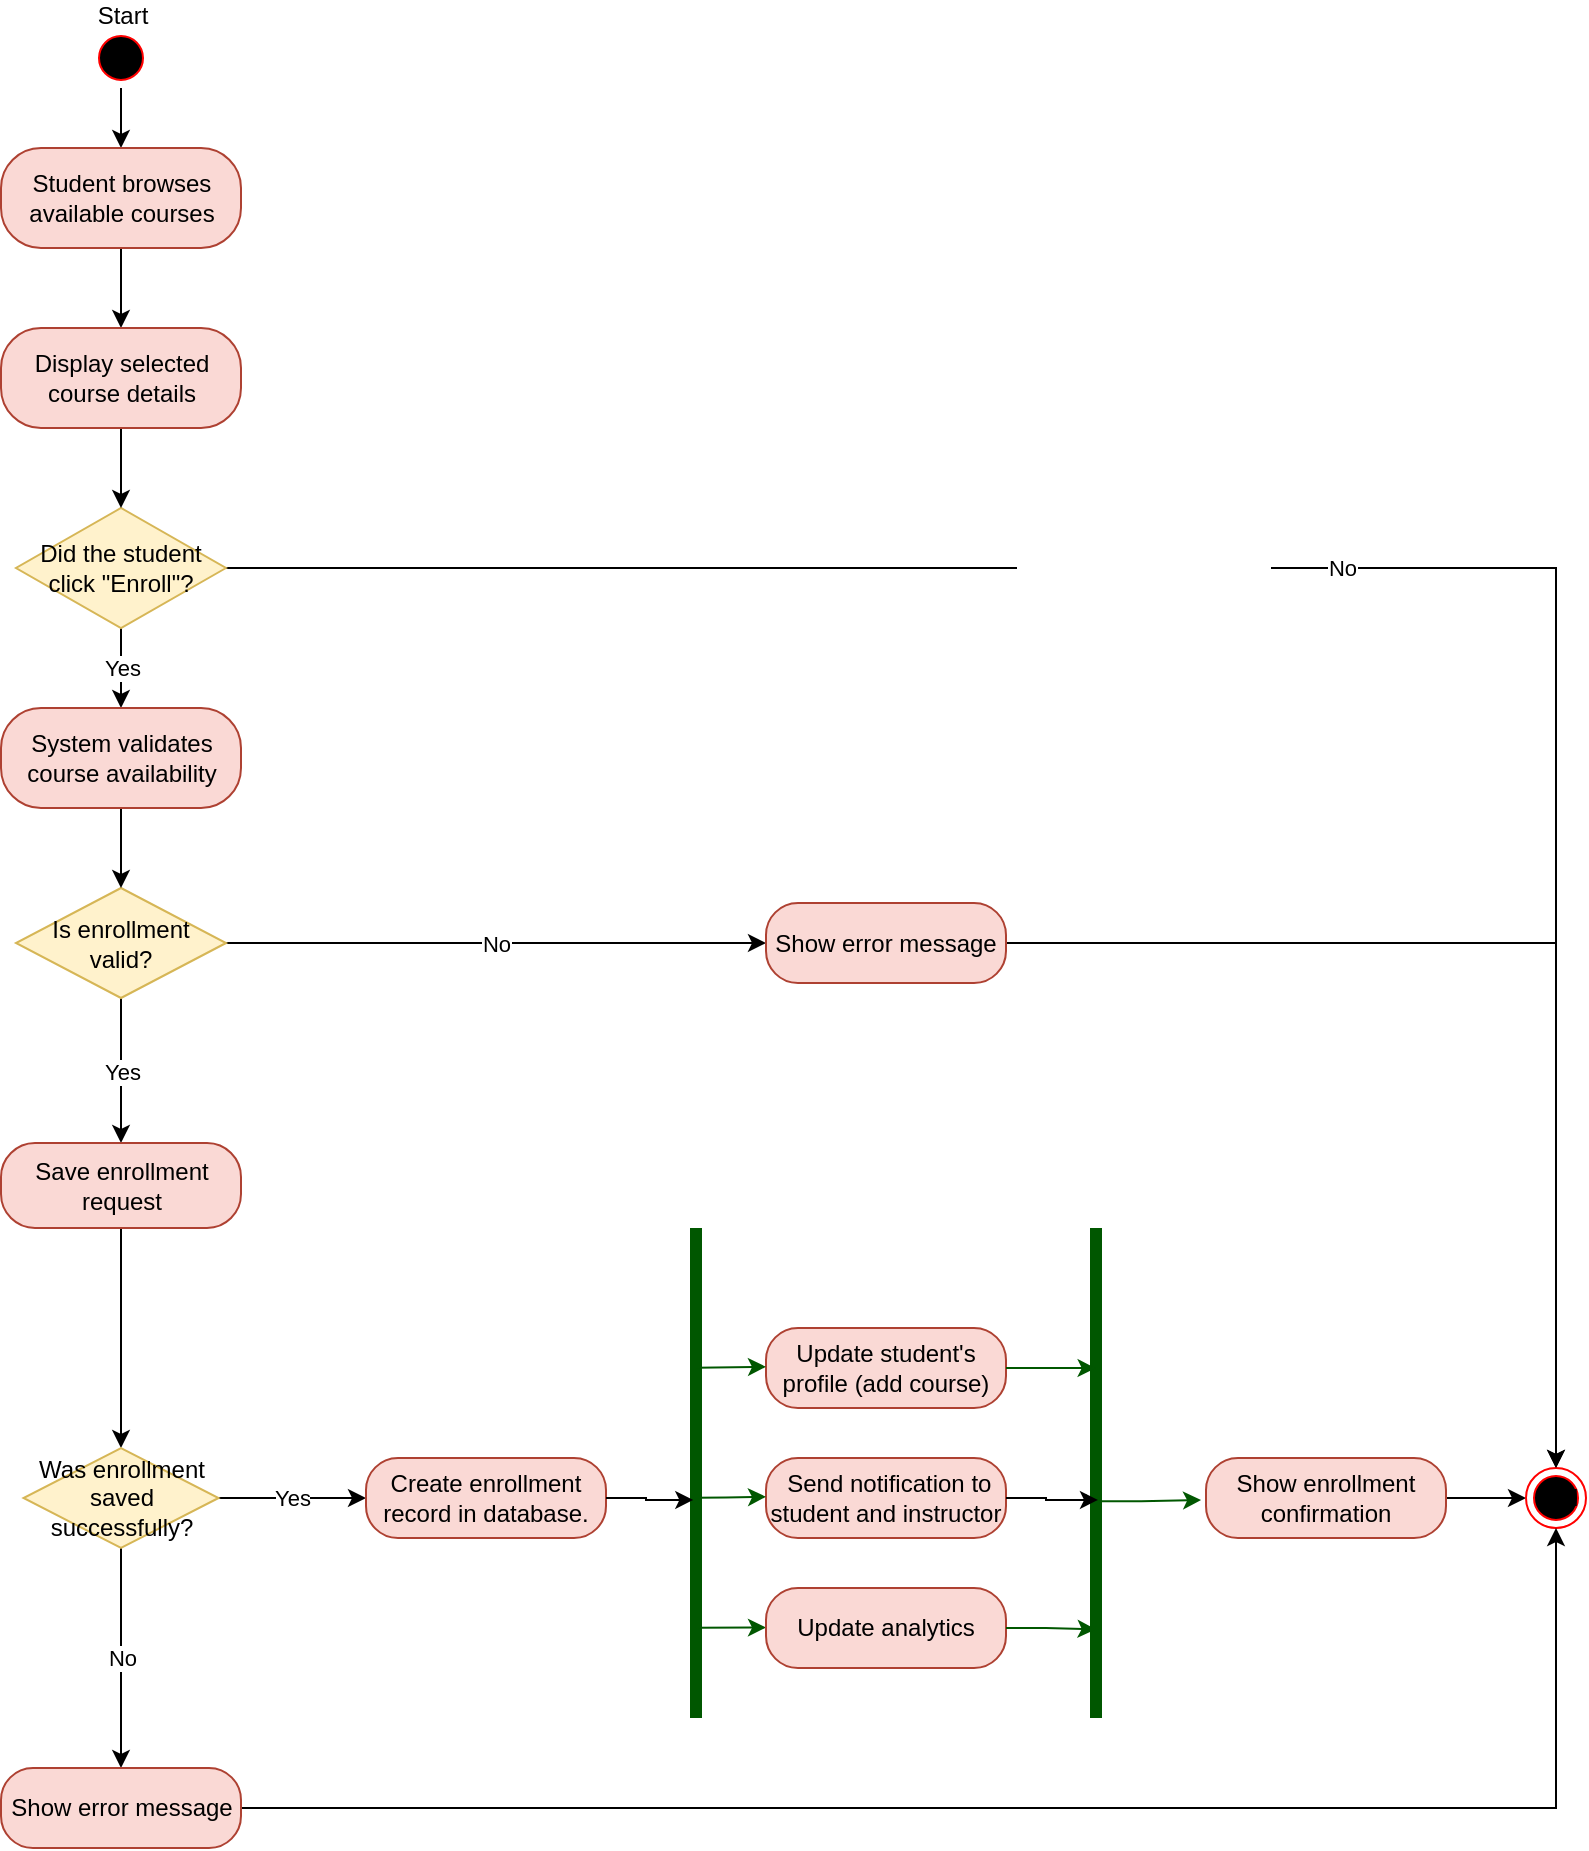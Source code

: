 <mxfile version="28.2.8">
  <diagram name="Page-1" id="ZGw6WwbpmBr4HGPOoWfA">
    <mxGraphModel dx="1674" dy="914" grid="1" gridSize="10" guides="1" tooltips="1" connect="1" arrows="1" fold="1" page="1" pageScale="1" pageWidth="850" pageHeight="1100" math="0" shadow="0">
      <root>
        <mxCell id="0" />
        <mxCell id="1" parent="0" />
        <mxCell id="z5jzKdm0otkhCUFOz11k-105" style="edgeStyle=orthogonalEdgeStyle;rounded=0;orthogonalLoop=1;jettySize=auto;html=1;exitX=0.5;exitY=1;exitDx=0;exitDy=0;entryX=0.5;entryY=0;entryDx=0;entryDy=0;" edge="1" parent="1" source="z5jzKdm0otkhCUFOz11k-9" target="z5jzKdm0otkhCUFOz11k-13">
          <mxGeometry relative="1" as="geometry" />
        </mxCell>
        <mxCell id="z5jzKdm0otkhCUFOz11k-9" value="Start&lt;div&gt;&lt;br&gt;&lt;/div&gt;&lt;div&gt;&lt;br&gt;&lt;div&gt;&lt;br&gt;&lt;/div&gt;&lt;/div&gt;" style="ellipse;html=1;shape=startState;fillColor=#000000;strokeColor=#ff0000;" vertex="1" parent="1">
          <mxGeometry x="82.5" y="50" width="30" height="30" as="geometry" />
        </mxCell>
        <mxCell id="z5jzKdm0otkhCUFOz11k-143" style="edgeStyle=orthogonalEdgeStyle;rounded=0;orthogonalLoop=1;jettySize=auto;html=1;exitX=0.5;exitY=1;exitDx=0;exitDy=0;entryX=0.5;entryY=0;entryDx=0;entryDy=0;" edge="1" parent="1" source="z5jzKdm0otkhCUFOz11k-13" target="z5jzKdm0otkhCUFOz11k-64">
          <mxGeometry relative="1" as="geometry" />
        </mxCell>
        <mxCell id="z5jzKdm0otkhCUFOz11k-13" value="Student browses available courses" style="rounded=1;whiteSpace=wrap;html=1;arcSize=40;fillColor=#fad9d5;strokeColor=#ae4132;" vertex="1" parent="1">
          <mxGeometry x="37.5" y="110" width="120" height="50" as="geometry" />
        </mxCell>
        <mxCell id="z5jzKdm0otkhCUFOz11k-145" value="Yes" style="edgeStyle=orthogonalEdgeStyle;rounded=0;orthogonalLoop=1;jettySize=auto;html=1;exitX=1;exitY=0.5;exitDx=0;exitDy=0;entryX=0.5;entryY=0;entryDx=0;entryDy=0;" edge="1" parent="1" source="z5jzKdm0otkhCUFOz11k-15" target="z5jzKdm0otkhCUFOz11k-31">
          <mxGeometry relative="1" as="geometry" />
        </mxCell>
        <mxCell id="z5jzKdm0otkhCUFOz11k-174" value="No" style="edgeStyle=orthogonalEdgeStyle;rounded=0;orthogonalLoop=1;jettySize=auto;html=1;exitX=0.5;exitY=0;exitDx=0;exitDy=0;entryX=0.5;entryY=0;entryDx=0;entryDy=0;" edge="1" parent="1" source="z5jzKdm0otkhCUFOz11k-15" target="z5jzKdm0otkhCUFOz11k-151">
          <mxGeometry relative="1" as="geometry" />
        </mxCell>
        <mxCell id="z5jzKdm0otkhCUFOz11k-15" value="Did the student click &quot;Enroll&quot;?" style="rhombus;whiteSpace=wrap;html=1;fillColor=#fff2cc;strokeColor=#d6b656;direction=south;" vertex="1" parent="1">
          <mxGeometry x="45" y="290" width="105" height="60" as="geometry" />
        </mxCell>
        <mxCell id="z5jzKdm0otkhCUFOz11k-23" style="edgeStyle=orthogonalEdgeStyle;rounded=0;orthogonalLoop=1;jettySize=auto;html=1;exitX=0.5;exitY=1;exitDx=0;exitDy=0;" edge="1" parent="1">
          <mxGeometry relative="1" as="geometry">
            <mxPoint x="380" y="310.0" as="sourcePoint" />
            <mxPoint x="380" y="310.0" as="targetPoint" />
          </mxGeometry>
        </mxCell>
        <mxCell id="z5jzKdm0otkhCUFOz11k-148" value="Yes" style="edgeStyle=orthogonalEdgeStyle;rounded=0;orthogonalLoop=1;jettySize=auto;html=1;exitX=1;exitY=0.5;exitDx=0;exitDy=0;entryX=0.5;entryY=0;entryDx=0;entryDy=0;" edge="1" parent="1" source="z5jzKdm0otkhCUFOz11k-26" target="z5jzKdm0otkhCUFOz11k-74">
          <mxGeometry relative="1" as="geometry" />
        </mxCell>
        <mxCell id="z5jzKdm0otkhCUFOz11k-176" value="No" style="edgeStyle=orthogonalEdgeStyle;rounded=0;orthogonalLoop=1;jettySize=auto;html=1;exitX=0.5;exitY=0;exitDx=0;exitDy=0;" edge="1" parent="1" source="z5jzKdm0otkhCUFOz11k-26" target="z5jzKdm0otkhCUFOz11k-177">
          <mxGeometry relative="1" as="geometry">
            <mxPoint x="410" y="510" as="targetPoint" />
          </mxGeometry>
        </mxCell>
        <mxCell id="z5jzKdm0otkhCUFOz11k-26" value="&lt;div&gt;Is enrollment valid?&lt;/div&gt;" style="rhombus;whiteSpace=wrap;html=1;fillColor=#fff2cc;strokeColor=#d6b656;direction=south;" vertex="1" parent="1">
          <mxGeometry x="45" y="480" width="105" height="55" as="geometry" />
        </mxCell>
        <mxCell id="z5jzKdm0otkhCUFOz11k-147" style="edgeStyle=orthogonalEdgeStyle;rounded=0;orthogonalLoop=1;jettySize=auto;html=1;exitX=0.5;exitY=1;exitDx=0;exitDy=0;entryX=0;entryY=0.5;entryDx=0;entryDy=0;" edge="1" parent="1" source="z5jzKdm0otkhCUFOz11k-31" target="z5jzKdm0otkhCUFOz11k-26">
          <mxGeometry relative="1" as="geometry" />
        </mxCell>
        <mxCell id="z5jzKdm0otkhCUFOz11k-31" value="System validates course availability" style="rounded=1;whiteSpace=wrap;html=1;arcSize=40;fillColor=#fad9d5;strokeColor=#ae4132;" vertex="1" parent="1">
          <mxGeometry x="37.5" y="390" width="120" height="50" as="geometry" />
        </mxCell>
        <mxCell id="z5jzKdm0otkhCUFOz11k-36" value="Update student&#39;s profile (add course)" style="rounded=1;whiteSpace=wrap;html=1;arcSize=40;fillColor=#fad9d5;strokeColor=#ae4132;" vertex="1" parent="1">
          <mxGeometry x="420" y="700" width="120" height="40" as="geometry" />
        </mxCell>
        <mxCell id="z5jzKdm0otkhCUFOz11k-43" style="edgeStyle=orthogonalEdgeStyle;rounded=0;orthogonalLoop=1;jettySize=auto;html=1;exitX=1;exitY=0.5;exitDx=0;exitDy=0;" edge="1" parent="1" source="z5jzKdm0otkhCUFOz11k-15" target="z5jzKdm0otkhCUFOz11k-15">
          <mxGeometry relative="1" as="geometry" />
        </mxCell>
        <mxCell id="z5jzKdm0otkhCUFOz11k-48" value="&amp;nbsp;Send notification to student and instructor" style="rounded=1;whiteSpace=wrap;html=1;arcSize=40;fillColor=#fad9d5;strokeColor=#ae4132;" vertex="1" parent="1">
          <mxGeometry x="420" y="765" width="120" height="40" as="geometry" />
        </mxCell>
        <mxCell id="z5jzKdm0otkhCUFOz11k-144" style="edgeStyle=orthogonalEdgeStyle;rounded=0;orthogonalLoop=1;jettySize=auto;html=1;exitX=0.5;exitY=1;exitDx=0;exitDy=0;entryX=0;entryY=0.5;entryDx=0;entryDy=0;" edge="1" parent="1" source="z5jzKdm0otkhCUFOz11k-64" target="z5jzKdm0otkhCUFOz11k-15">
          <mxGeometry relative="1" as="geometry" />
        </mxCell>
        <mxCell id="z5jzKdm0otkhCUFOz11k-64" value="Display selected course details" style="rounded=1;whiteSpace=wrap;html=1;arcSize=40;fillColor=#fad9d5;strokeColor=#ae4132;" vertex="1" parent="1">
          <mxGeometry x="37.5" y="200" width="120" height="50" as="geometry" />
        </mxCell>
        <mxCell id="z5jzKdm0otkhCUFOz11k-150" style="edgeStyle=orthogonalEdgeStyle;rounded=0;orthogonalLoop=1;jettySize=auto;html=1;exitX=0.5;exitY=1;exitDx=0;exitDy=0;entryX=0;entryY=0.5;entryDx=0;entryDy=0;" edge="1" parent="1" source="z5jzKdm0otkhCUFOz11k-74" target="z5jzKdm0otkhCUFOz11k-77">
          <mxGeometry relative="1" as="geometry" />
        </mxCell>
        <mxCell id="z5jzKdm0otkhCUFOz11k-74" value="Save enrollment request" style="rounded=1;whiteSpace=wrap;html=1;arcSize=40;fillColor=#fad9d5;strokeColor=#ae4132;" vertex="1" parent="1">
          <mxGeometry x="37.5" y="607.5" width="120" height="42.5" as="geometry" />
        </mxCell>
        <mxCell id="z5jzKdm0otkhCUFOz11k-164" value="Yes" style="edgeStyle=orthogonalEdgeStyle;rounded=0;orthogonalLoop=1;jettySize=auto;html=1;exitX=0.5;exitY=0;exitDx=0;exitDy=0;entryX=0;entryY=0.5;entryDx=0;entryDy=0;" edge="1" parent="1" source="z5jzKdm0otkhCUFOz11k-77" target="z5jzKdm0otkhCUFOz11k-81">
          <mxGeometry relative="1" as="geometry" />
        </mxCell>
        <mxCell id="z5jzKdm0otkhCUFOz11k-166" value="No" style="edgeStyle=orthogonalEdgeStyle;rounded=0;orthogonalLoop=1;jettySize=auto;html=1;exitX=1;exitY=0.5;exitDx=0;exitDy=0;entryX=0.5;entryY=0;entryDx=0;entryDy=0;" edge="1" parent="1" source="z5jzKdm0otkhCUFOz11k-77" target="z5jzKdm0otkhCUFOz11k-160">
          <mxGeometry relative="1" as="geometry" />
        </mxCell>
        <mxCell id="z5jzKdm0otkhCUFOz11k-77" value="Was enrollment saved successfully?" style="rhombus;whiteSpace=wrap;html=1;direction=south;fillColor=#fff2cc;strokeColor=#d6b656;" vertex="1" parent="1">
          <mxGeometry x="48.75" y="760" width="97.5" height="50" as="geometry" />
        </mxCell>
        <mxCell id="z5jzKdm0otkhCUFOz11k-81" value="Create enrollment record in database." style="rounded=1;whiteSpace=wrap;html=1;arcSize=40;fillColor=#fad9d5;strokeColor=#ae4132;" vertex="1" parent="1">
          <mxGeometry x="220" y="765" width="120" height="40" as="geometry" />
        </mxCell>
        <mxCell id="z5jzKdm0otkhCUFOz11k-94" value="" style="shape=line;html=1;strokeWidth=6;strokeColor=#005700;direction=south;fillColor=#008a00;fontColor=#ffffff;" vertex="1" parent="1">
          <mxGeometry x="380" y="650" width="10" height="245" as="geometry" />
        </mxCell>
        <mxCell id="z5jzKdm0otkhCUFOz11k-112" style="edgeStyle=orthogonalEdgeStyle;rounded=0;orthogonalLoop=1;jettySize=auto;html=1;exitX=0.75;exitY=0.5;exitDx=0;exitDy=0;exitPerimeter=0;fillColor=#008a00;strokeColor=#005700;" edge="1" parent="1">
          <mxGeometry relative="1" as="geometry">
            <mxPoint x="420" y="849.41" as="targetPoint" />
            <mxPoint x="385" y="849.82" as="sourcePoint" />
          </mxGeometry>
        </mxCell>
        <mxCell id="z5jzKdm0otkhCUFOz11k-113" value="Update analytics" style="rounded=1;whiteSpace=wrap;html=1;arcSize=40;fillColor=#fad9d5;strokeColor=#ae4132;" vertex="1" parent="1">
          <mxGeometry x="420" y="830" width="120" height="40" as="geometry" />
        </mxCell>
        <mxCell id="z5jzKdm0otkhCUFOz11k-114" value="" style="shape=line;html=1;strokeWidth=6;strokeColor=#005700;direction=south;fillColor=#008a00;fontColor=#ffffff;" vertex="1" parent="1">
          <mxGeometry x="580" y="650" width="10" height="245" as="geometry" />
        </mxCell>
        <mxCell id="z5jzKdm0otkhCUFOz11k-173" style="edgeStyle=orthogonalEdgeStyle;rounded=0;orthogonalLoop=1;jettySize=auto;html=1;exitX=1;exitY=0.5;exitDx=0;exitDy=0;entryX=0;entryY=0.5;entryDx=0;entryDy=0;" edge="1" parent="1" source="z5jzKdm0otkhCUFOz11k-124" target="z5jzKdm0otkhCUFOz11k-151">
          <mxGeometry relative="1" as="geometry" />
        </mxCell>
        <mxCell id="z5jzKdm0otkhCUFOz11k-124" value="Show enrollment confirmation" style="rounded=1;whiteSpace=wrap;html=1;arcSize=40;fillColor=#fad9d5;strokeColor=#ae4132;" vertex="1" parent="1">
          <mxGeometry x="640" y="765.0" width="120" height="40" as="geometry" />
        </mxCell>
        <mxCell id="z5jzKdm0otkhCUFOz11k-136" style="edgeStyle=orthogonalEdgeStyle;rounded=0;orthogonalLoop=1;jettySize=auto;html=1;exitX=0.75;exitY=0.5;exitDx=0;exitDy=0;exitPerimeter=0;fillColor=#008a00;strokeColor=#005700;" edge="1" parent="1">
          <mxGeometry relative="1" as="geometry">
            <mxPoint x="420" y="784.41" as="targetPoint" />
            <mxPoint x="385" y="784.82" as="sourcePoint" />
            <Array as="points">
              <mxPoint x="400" y="785" />
              <mxPoint x="400" y="785" />
            </Array>
          </mxGeometry>
        </mxCell>
        <mxCell id="z5jzKdm0otkhCUFOz11k-137" style="edgeStyle=orthogonalEdgeStyle;rounded=0;orthogonalLoop=1;jettySize=auto;html=1;exitX=0.75;exitY=0.5;exitDx=0;exitDy=0;exitPerimeter=0;fillColor=#008a00;strokeColor=#005700;" edge="1" parent="1">
          <mxGeometry relative="1" as="geometry">
            <mxPoint x="420" y="719.41" as="targetPoint" />
            <mxPoint x="385" y="719.82" as="sourcePoint" />
            <Array as="points">
              <mxPoint x="385" y="719" />
              <mxPoint x="385" y="719" />
            </Array>
          </mxGeometry>
        </mxCell>
        <mxCell id="z5jzKdm0otkhCUFOz11k-151" value="End" style="ellipse;html=1;shape=endState;fillColor=#000000;strokeColor=#ff0000;" vertex="1" parent="1">
          <mxGeometry x="800" y="770" width="30" height="30" as="geometry" />
        </mxCell>
        <mxCell id="z5jzKdm0otkhCUFOz11k-154" style="edgeStyle=orthogonalEdgeStyle;rounded=0;orthogonalLoop=1;jettySize=auto;html=1;exitX=0.517;exitY=0.753;exitDx=0;exitDy=0;exitPerimeter=0;fillColor=#008a00;strokeColor=#005700;" edge="1" parent="1">
          <mxGeometry relative="1" as="geometry">
            <mxPoint x="580.0" y="783.305" as="sourcePoint" />
            <mxPoint x="637.53" y="786.05" as="targetPoint" />
            <Array as="points">
              <mxPoint x="579.53" y="786.64" />
              <mxPoint x="607.53" y="786.64" />
            </Array>
          </mxGeometry>
        </mxCell>
        <mxCell id="z5jzKdm0otkhCUFOz11k-157" style="edgeStyle=orthogonalEdgeStyle;rounded=0;orthogonalLoop=1;jettySize=auto;html=1;exitX=1;exitY=0.5;exitDx=0;exitDy=0;entryX=0.819;entryY=0.518;entryDx=0;entryDy=0;entryPerimeter=0;fillColor=#008a00;strokeColor=#005700;" edge="1" parent="1" source="z5jzKdm0otkhCUFOz11k-113" target="z5jzKdm0otkhCUFOz11k-114">
          <mxGeometry relative="1" as="geometry" />
        </mxCell>
        <mxCell id="z5jzKdm0otkhCUFOz11k-167" style="edgeStyle=orthogonalEdgeStyle;rounded=0;orthogonalLoop=1;jettySize=auto;html=1;exitX=1;exitY=0.5;exitDx=0;exitDy=0;entryX=0.5;entryY=1;entryDx=0;entryDy=0;" edge="1" parent="1" source="z5jzKdm0otkhCUFOz11k-160" target="z5jzKdm0otkhCUFOz11k-151">
          <mxGeometry relative="1" as="geometry">
            <mxPoint x="820" y="830" as="targetPoint" />
          </mxGeometry>
        </mxCell>
        <mxCell id="z5jzKdm0otkhCUFOz11k-160" value="Show error message" style="rounded=1;whiteSpace=wrap;html=1;arcSize=40;fillColor=#fad9d5;strokeColor=#ae4132;" vertex="1" parent="1">
          <mxGeometry x="37.5" y="920" width="120" height="40" as="geometry" />
        </mxCell>
        <mxCell id="z5jzKdm0otkhCUFOz11k-163" style="edgeStyle=orthogonalEdgeStyle;rounded=0;orthogonalLoop=1;jettySize=auto;html=1;exitX=1;exitY=0.5;exitDx=0;exitDy=0;entryX=0.555;entryY=0.635;entryDx=0;entryDy=0;entryPerimeter=0;" edge="1" parent="1" source="z5jzKdm0otkhCUFOz11k-81" target="z5jzKdm0otkhCUFOz11k-94">
          <mxGeometry relative="1" as="geometry" />
        </mxCell>
        <mxCell id="z5jzKdm0otkhCUFOz11k-171" style="edgeStyle=orthogonalEdgeStyle;rounded=0;orthogonalLoop=1;jettySize=auto;html=1;exitX=1;exitY=0.5;exitDx=0;exitDy=0;entryX=0.555;entryY=0.4;entryDx=0;entryDy=0;entryPerimeter=0;" edge="1" parent="1" source="z5jzKdm0otkhCUFOz11k-48" target="z5jzKdm0otkhCUFOz11k-114">
          <mxGeometry relative="1" as="geometry" />
        </mxCell>
        <mxCell id="z5jzKdm0otkhCUFOz11k-172" style="edgeStyle=orthogonalEdgeStyle;rounded=0;orthogonalLoop=1;jettySize=auto;html=1;exitX=1;exitY=0.5;exitDx=0;exitDy=0;entryX=0.286;entryY=0.518;entryDx=0;entryDy=0;entryPerimeter=0;fillColor=#008a00;strokeColor=#005700;" edge="1" parent="1" source="z5jzKdm0otkhCUFOz11k-36" target="z5jzKdm0otkhCUFOz11k-114">
          <mxGeometry relative="1" as="geometry" />
        </mxCell>
        <mxCell id="z5jzKdm0otkhCUFOz11k-178" style="edgeStyle=orthogonalEdgeStyle;rounded=0;orthogonalLoop=1;jettySize=auto;html=1;exitX=1;exitY=0.5;exitDx=0;exitDy=0;entryX=0.5;entryY=0;entryDx=0;entryDy=0;" edge="1" parent="1" source="z5jzKdm0otkhCUFOz11k-177" target="z5jzKdm0otkhCUFOz11k-151">
          <mxGeometry relative="1" as="geometry" />
        </mxCell>
        <mxCell id="z5jzKdm0otkhCUFOz11k-177" value="Show error message" style="rounded=1;whiteSpace=wrap;html=1;arcSize=40;fillColor=#fad9d5;strokeColor=#ae4132;" vertex="1" parent="1">
          <mxGeometry x="420" y="487.5" width="120" height="40" as="geometry" />
        </mxCell>
      </root>
    </mxGraphModel>
  </diagram>
</mxfile>
